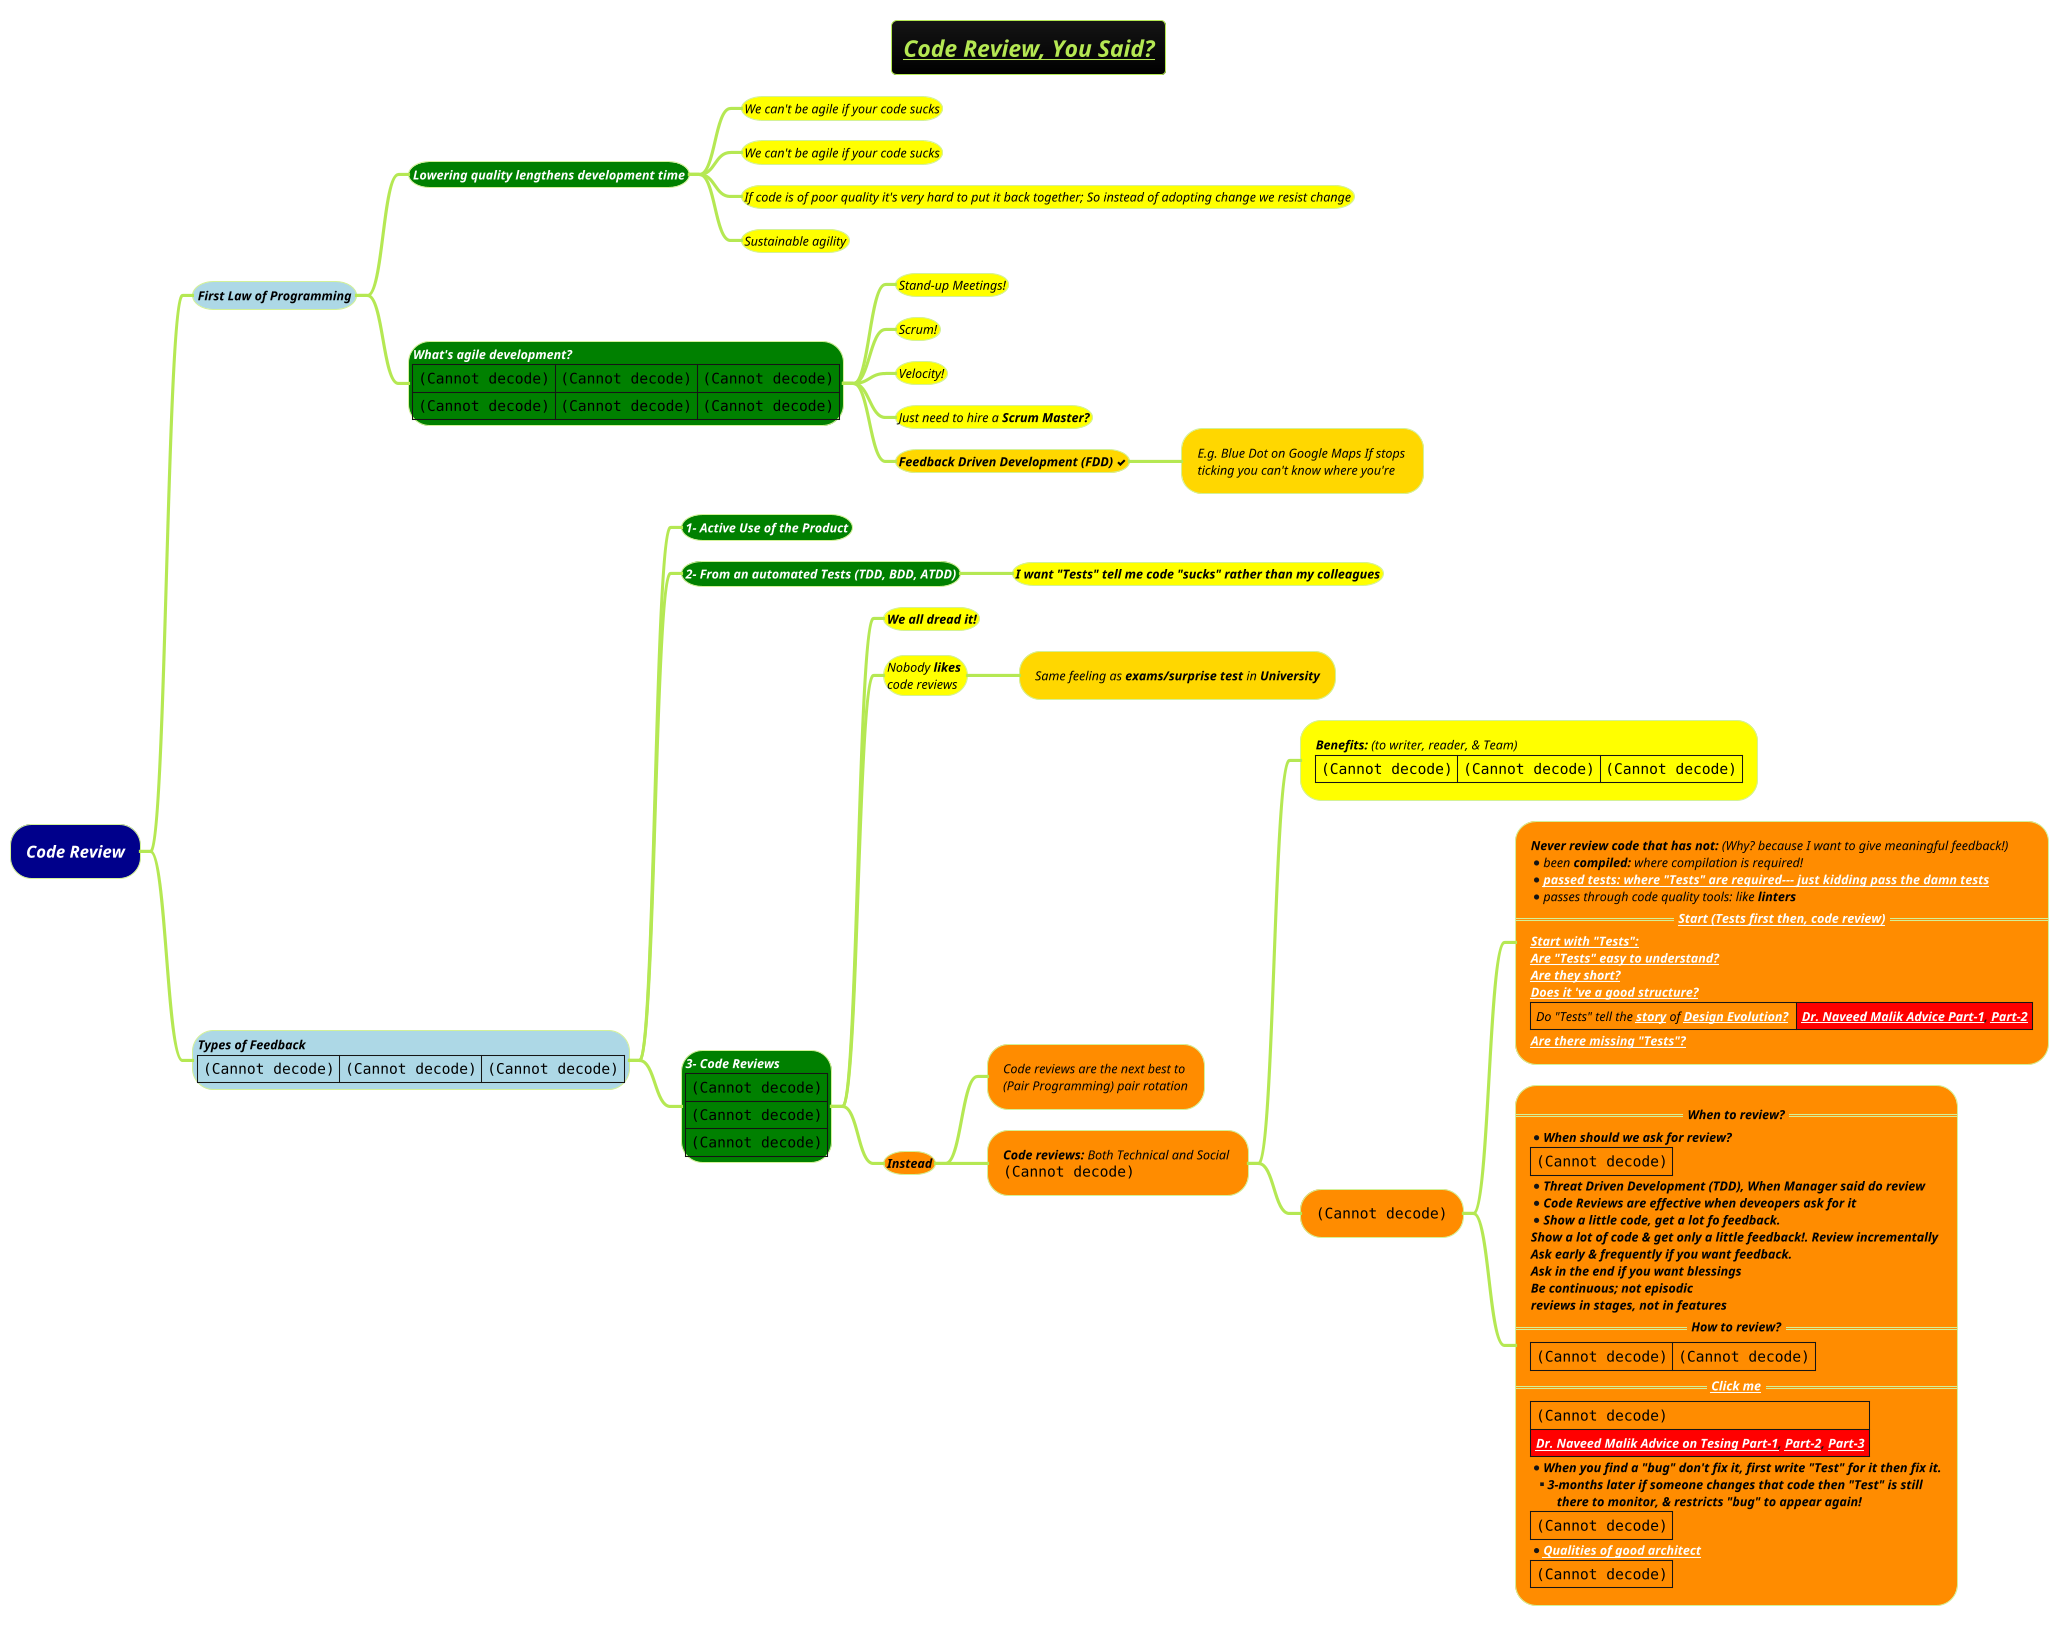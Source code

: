 @startmindmap
title =<i><b><u><size:18>Code Review, You Said?
!theme hacker

*[#darkblue] <i><color #white>Code Review
**[#lightblue] <i><color #black><size:12>First Law of Programming
***[#green] <b><i><color #white><size:12>Lowering quality lengthens development time
****[#yellow] <i><color #black><size:12>We can't be agile if your code sucks
****[#yellow] <i><color #black><size:12>We can't be agile if your code sucks
****[#yellow] <i><color #black><size:12>If code is of poor quality it's very hard to put it back together; So instead of adopting change we resist change
****[#yellow] <i><color #black><size:12>Sustainable agility
***[#green]:<b><i><color #white><size:12>What's agile development?
|<img:images/img_482.png{scale=.28}>|<img:images/img_483.png{scale=.28}>|<img:images/img_481.png{scale=.28}>|
|<img:images/img_479.png{scale=.3}>|<img:images/img_480.png{scale=.35}>|<img:images/img_480.png{scale=.35}>|;
****[#yellow] <i><color #black><size:12>Stand-up Meetings!
****[#yellow] <i><color #black><size:12>Scrum!
****[#yellow] <i><color #black><size:12>Velocity!
****[#yellow] <i><color #black><size:12>Just need to hire a <b>Scrum Master?
****[#gold] <b><i><color #black><size:12>Feedback Driven Development (FDD) <&check>
*****[#gold] <i><color #black><size:12>E.g. Blue Dot on Google Maps If stops \n<i><color #black><size:12>ticking you can't know where you're
**[#lightblue]:<i><color #black><size:12>Types of Feedback
|<img:images/img_484.png{scale=.3}>|<img:images/img_485.png{scale=.3}>|<img:images/img_486.png{scale=.3}>|;
***[#green] <b><i><color #white><size:12>1- Active Use of the Product
***[#green] <b><i><color #white><size:12>2- From an automated Tests (TDD, BDD, ATDD)
****[#yellow] <b><i><color #black><size:12>I want "Tests" tell me code "sucks" rather than my colleagues
***[#green]:<b><i><color #white><size:12>3- Code Reviews
|<img:images/img_487.png{scale=.25}>|
|<img:images/img_488.png{scale=.33}>|
|<img:images/img_489.png{scale=.51}>|;
****[#yellow] <b><i><color #black><size:12>We all dread it!
****[#yellow] <i><color #black><size:12>Nobody **likes** \n<i><color #black><size:12>code reviews
*****[#gold] <i><color #black><size:12>Same feeling as **exams/surprise test** in <b>University
****[#darkorange] <b><i><color #black><size:12>Instead
*****[#darkorange] <i><color #black><size:12>Code reviews are the next best to \n<i><color #black><size:12>(Pair Programming) pair rotation
*****[#darkorange] <i><color #black><size:12>**Code reviews:** Both Technical and Social \n<img:images/img_490.png{scale=.63}>
******[#yellow]:<i><color #black><size:12>**Benefits:** (to writer, reader, & Team)
|<img:images/img_491.png{scale=.45}>|<img:images/img_492.png{scale=.4}>|<img:images/img_493.png{scale=.42}>|;
******[#darkorange] <i><color #black><size:12><img:images/img_494.png{scale=.35}>
*******[#darkorange]:<i><color #black><size:12><b>Never review code that has not:</b> (Why? because I want to give meaningful feedback!)
*<i><color #black><size:12>been **compiled:** where compilation is required!
*<b><i><color #black><size:12>[[docs/3-programming-languages/Venkat-Subramaniam/images/img_355.png passed tests: where "Tests" are required--- just kidding pass the damn tests]]
*<i><color #black><size:12>passes through code quality tools: like <b>linters
==<i><color #black><size:12><b>[[docs/3-programming-languages/Venkat-Subramaniam/images/img_84.png Start (Tests first then, code review)]]==
<b><i><color #black><size:12>[[docs/3-programming-languages/Venkat-Subramaniam/images/img_355.png Start with "Tests":]]
<b><i><color #black><size:12>[[docs/3-programming-languages/Venkat-Subramaniam/images/img_355.png Are "Tests" easy to understand?]]
<b><i><color #black><size:12>[[docs/3-programming-languages/Venkat-Subramaniam/images/img_355.png Are they short?]]
<b><i><color #black><size:12>[[docs/3-programming-languages/Venkat-Subramaniam/images/img_355.png Does it 've a good structure?]]
|<i><color #black><size:12>Do "Tests" tell the **[[docs/3-programming-languages/Venkat-Subramaniam/images/img_504.png story]]** of <b>[[docs/3-programming-languages/Venkat-Subramaniam/images/img_504.png Design Evolution?]] |<#red><b><i>[[docs/3-programming-languages/Venkat-Subramaniam/images/img_239.png Dr. Naveed Malik Advice Part-1]], <b><i>[[docs/3-programming-languages/Venkat-Subramaniam/images/img_475.png Part-2]]|
<b><i><color #black><size:12>[[docs/3-programming-languages/Venkat-Subramaniam/images/img_355.png Are there missing "Tests"?]];
*******[#darkorange]:==<i><color #black><size:12><b>When to review?==
*<i><color #black><size:12><b>When should we ask for review?
|<img:images/img_505.png{scale=.5}>|
*<i><color #black><size:12><b>Threat Driven Development (TDD), When Manager said do review
*<i><color #black><size:12><b>Code Reviews are effective when deveopers ask for it
*<i><color #black><size:12><b>Show a little code, get a lot fo feedback.
<i><color #black><size:12><b>Show a lot of code & get only a little feedback!. Review incrementally
<i><color #black><size:12><b>Ask early & frequently if you want feedback.
<i><color #black><size:12><b>Ask in the end if you want blessings
<i><color #black><size:12><b>Be continuous; not episodic
<i><color #black><size:12><b>reviews in stages, not in features
==<i><color #black><size:12><b>How to review?==
|<img:images/img_506.png{scale=.25}>|<img:images/img_507.png{scale=.22}>|
==<i><color #black><size:12><b>[[docs/3-programming-languages/Venkat-Subramaniam/images/img_508.png Click me]]==
|<img:images/img_508.png{scale=.35}>|
|<#red><b><i>[[docs/3-programming-languages/Venkat-Subramaniam/images/img_239.png Dr. Naveed Malik Advice on Tesing Part-1]], <b><i>[[docs/3-programming-languages/Venkat-Subramaniam/images/img_475.png Part-2]], [[docs/3-programming-languages/Venkat-Subramaniam/images/img_355.png Part-3]]|
*<i><color #black><size:12><b>When you find a "bug" don't fix it, first write "Test" for it then fix it.
**<i><color #black><size:12><b>3-months later if someone changes that code then "Test" is still
<i><color #black><size:12><b>\tthere to monitor, & restricts "bug" to appear again!
|<img:images/img_509.png{scale=.35}>|
*<i><color #black><size:12><b>[[docs/3-programming-languages/Venkat-Subramaniam/Qualities-of-good-architect.puml Qualities of good architect]]
|<img:images/img_510.png{scale=.35}>|;




@endmindmap
